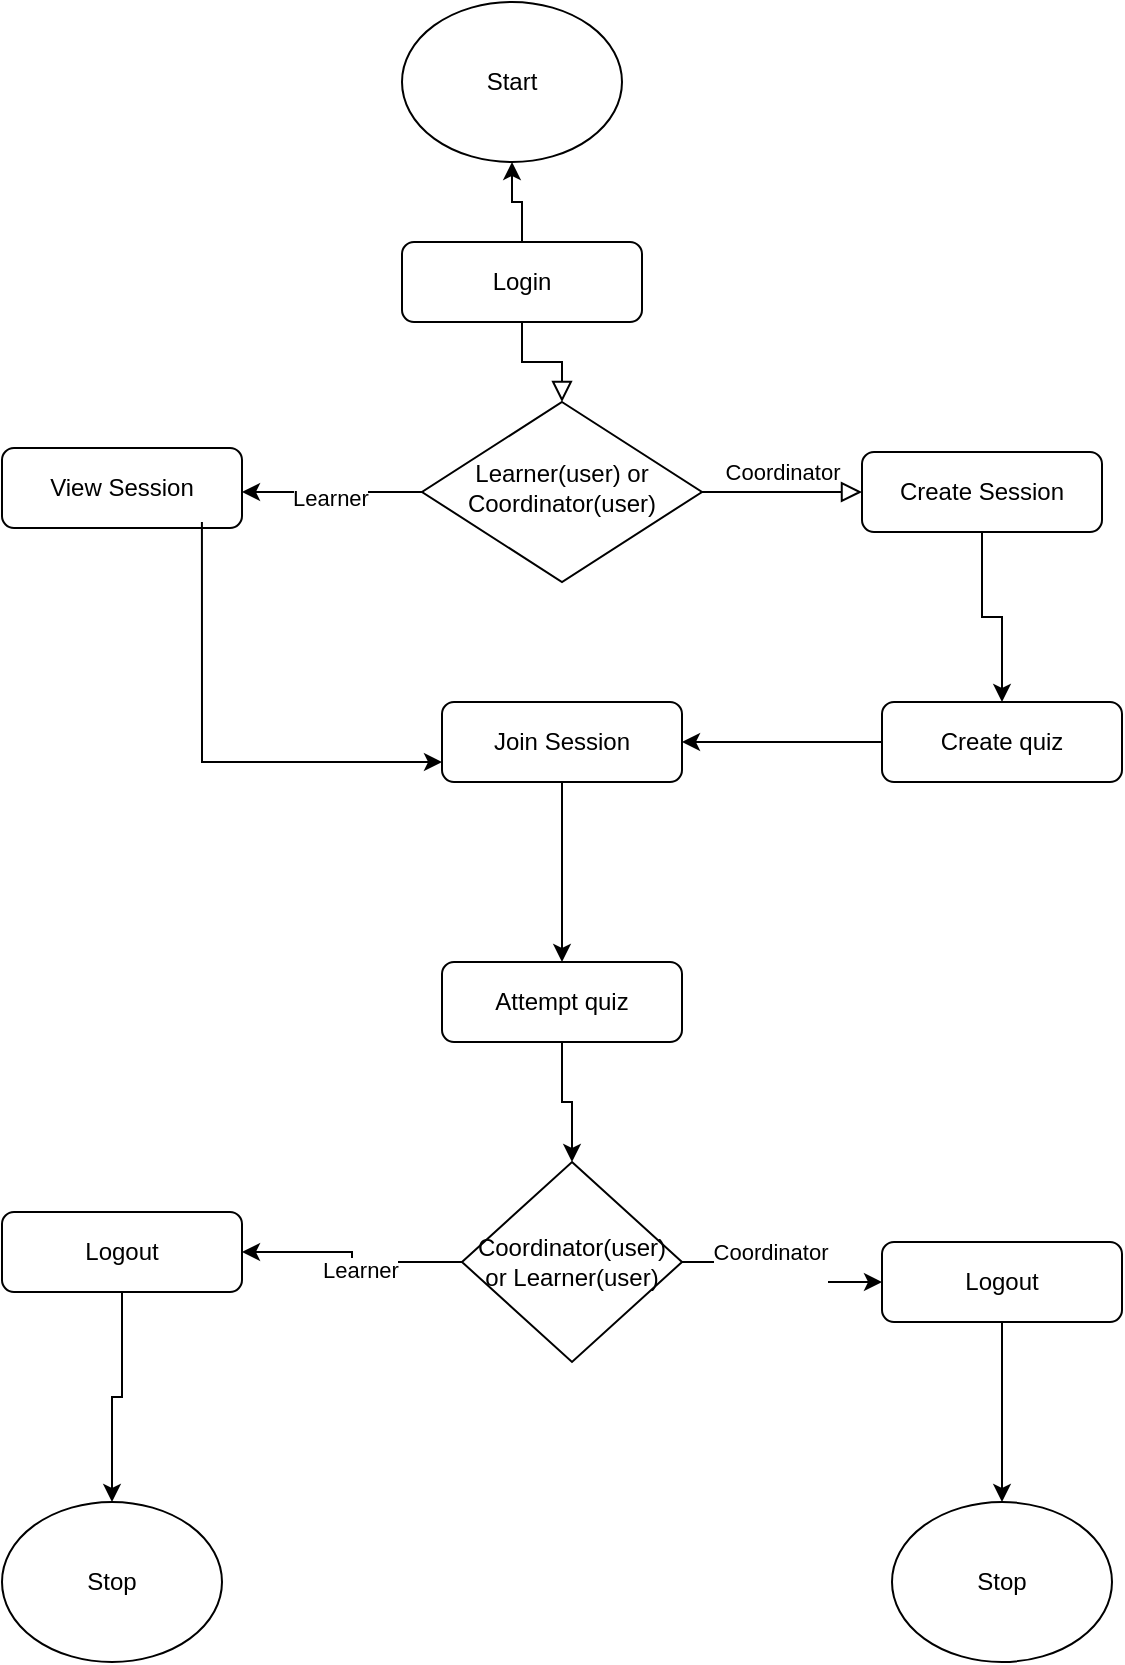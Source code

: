 <mxfile version="26.1.3">
  <diagram id="C5RBs43oDa-KdzZeNtuy" name="Page-1">
    <mxGraphModel dx="2261" dy="1915" grid="1" gridSize="10" guides="1" tooltips="1" connect="1" arrows="1" fold="1" page="1" pageScale="1" pageWidth="827" pageHeight="1169" math="0" shadow="0">
      <root>
        <mxCell id="WIyWlLk6GJQsqaUBKTNV-0" />
        <mxCell id="WIyWlLk6GJQsqaUBKTNV-1" parent="WIyWlLk6GJQsqaUBKTNV-0" />
        <mxCell id="WIyWlLk6GJQsqaUBKTNV-2" value="" style="rounded=0;html=1;jettySize=auto;orthogonalLoop=1;fontSize=11;endArrow=block;endFill=0;endSize=8;strokeWidth=1;shadow=0;labelBackgroundColor=none;edgeStyle=orthogonalEdgeStyle;" parent="WIyWlLk6GJQsqaUBKTNV-1" source="WIyWlLk6GJQsqaUBKTNV-3" target="WIyWlLk6GJQsqaUBKTNV-6" edge="1">
          <mxGeometry relative="1" as="geometry" />
        </mxCell>
        <mxCell id="lT7oYozXcIv4g_rqFi_x-1" style="edgeStyle=orthogonalEdgeStyle;rounded=0;orthogonalLoop=1;jettySize=auto;html=1;exitX=0.5;exitY=0;exitDx=0;exitDy=0;entryX=0.5;entryY=1;entryDx=0;entryDy=0;" edge="1" parent="WIyWlLk6GJQsqaUBKTNV-1" source="WIyWlLk6GJQsqaUBKTNV-3" target="lT7oYozXcIv4g_rqFi_x-0">
          <mxGeometry relative="1" as="geometry" />
        </mxCell>
        <mxCell id="WIyWlLk6GJQsqaUBKTNV-3" value="Login" style="rounded=1;whiteSpace=wrap;html=1;fontSize=12;glass=0;strokeWidth=1;shadow=0;" parent="WIyWlLk6GJQsqaUBKTNV-1" vertex="1">
          <mxGeometry x="160" y="80" width="120" height="40" as="geometry" />
        </mxCell>
        <mxCell id="WIyWlLk6GJQsqaUBKTNV-5" value="Coordinator" style="edgeStyle=orthogonalEdgeStyle;rounded=0;html=1;jettySize=auto;orthogonalLoop=1;fontSize=11;endArrow=block;endFill=0;endSize=8;strokeWidth=1;shadow=0;labelBackgroundColor=none;" parent="WIyWlLk6GJQsqaUBKTNV-1" source="WIyWlLk6GJQsqaUBKTNV-6" target="WIyWlLk6GJQsqaUBKTNV-7" edge="1">
          <mxGeometry y="10" relative="1" as="geometry">
            <mxPoint as="offset" />
          </mxGeometry>
        </mxCell>
        <mxCell id="lT7oYozXcIv4g_rqFi_x-3" value="" style="edgeStyle=orthogonalEdgeStyle;rounded=0;orthogonalLoop=1;jettySize=auto;html=1;" edge="1" parent="WIyWlLk6GJQsqaUBKTNV-1" source="WIyWlLk6GJQsqaUBKTNV-6">
          <mxGeometry relative="1" as="geometry">
            <mxPoint x="80" y="205" as="targetPoint" />
          </mxGeometry>
        </mxCell>
        <mxCell id="lT7oYozXcIv4g_rqFi_x-8" value="Learner" style="edgeLabel;html=1;align=center;verticalAlign=middle;resizable=0;points=[];" vertex="1" connectable="0" parent="lT7oYozXcIv4g_rqFi_x-3">
          <mxGeometry x="0.038" y="2" relative="1" as="geometry">
            <mxPoint as="offset" />
          </mxGeometry>
        </mxCell>
        <mxCell id="WIyWlLk6GJQsqaUBKTNV-6" value="Learner(user) or Coordinator(user)" style="rhombus;whiteSpace=wrap;html=1;shadow=0;fontFamily=Helvetica;fontSize=12;align=center;strokeWidth=1;spacing=6;spacingTop=-4;" parent="WIyWlLk6GJQsqaUBKTNV-1" vertex="1">
          <mxGeometry x="170" y="160" width="140" height="90" as="geometry" />
        </mxCell>
        <mxCell id="lT7oYozXcIv4g_rqFi_x-10" value="" style="edgeStyle=orthogonalEdgeStyle;rounded=0;orthogonalLoop=1;jettySize=auto;html=1;" edge="1" parent="WIyWlLk6GJQsqaUBKTNV-1" source="WIyWlLk6GJQsqaUBKTNV-7" target="WIyWlLk6GJQsqaUBKTNV-12">
          <mxGeometry relative="1" as="geometry" />
        </mxCell>
        <mxCell id="WIyWlLk6GJQsqaUBKTNV-7" value="Create Session" style="rounded=1;whiteSpace=wrap;html=1;fontSize=12;glass=0;strokeWidth=1;shadow=0;" parent="WIyWlLk6GJQsqaUBKTNV-1" vertex="1">
          <mxGeometry x="390" y="185" width="120" height="40" as="geometry" />
        </mxCell>
        <mxCell id="lT7oYozXcIv4g_rqFi_x-16" style="edgeStyle=orthogonalEdgeStyle;rounded=0;orthogonalLoop=1;jettySize=auto;html=1;exitX=0.5;exitY=1;exitDx=0;exitDy=0;" edge="1" parent="WIyWlLk6GJQsqaUBKTNV-1" source="WIyWlLk6GJQsqaUBKTNV-11" target="lT7oYozXcIv4g_rqFi_x-15">
          <mxGeometry relative="1" as="geometry" />
        </mxCell>
        <mxCell id="WIyWlLk6GJQsqaUBKTNV-11" value="Join Session" style="rounded=1;whiteSpace=wrap;html=1;fontSize=12;glass=0;strokeWidth=1;shadow=0;" parent="WIyWlLk6GJQsqaUBKTNV-1" vertex="1">
          <mxGeometry x="180" y="310" width="120" height="40" as="geometry" />
        </mxCell>
        <mxCell id="lT7oYozXcIv4g_rqFi_x-14" style="edgeStyle=orthogonalEdgeStyle;rounded=0;orthogonalLoop=1;jettySize=auto;html=1;exitX=0;exitY=0.5;exitDx=0;exitDy=0;entryX=1;entryY=0.5;entryDx=0;entryDy=0;" edge="1" parent="WIyWlLk6GJQsqaUBKTNV-1" source="WIyWlLk6GJQsqaUBKTNV-12" target="WIyWlLk6GJQsqaUBKTNV-11">
          <mxGeometry relative="1" as="geometry" />
        </mxCell>
        <mxCell id="WIyWlLk6GJQsqaUBKTNV-12" value="Create quiz" style="rounded=1;whiteSpace=wrap;html=1;fontSize=12;glass=0;strokeWidth=1;shadow=0;" parent="WIyWlLk6GJQsqaUBKTNV-1" vertex="1">
          <mxGeometry x="400" y="310" width="120" height="40" as="geometry" />
        </mxCell>
        <mxCell id="lT7oYozXcIv4g_rqFi_x-0" value="Start" style="ellipse;whiteSpace=wrap;html=1;" vertex="1" parent="WIyWlLk6GJQsqaUBKTNV-1">
          <mxGeometry x="160" y="-40" width="110" height="80" as="geometry" />
        </mxCell>
        <mxCell id="lT7oYozXcIv4g_rqFi_x-6" value="View Session" style="rounded=1;whiteSpace=wrap;html=1;fontSize=12;glass=0;strokeWidth=1;shadow=0;" vertex="1" parent="WIyWlLk6GJQsqaUBKTNV-1">
          <mxGeometry x="-40" y="183" width="120" height="40" as="geometry" />
        </mxCell>
        <mxCell id="lT7oYozXcIv4g_rqFi_x-11" value="" style="endArrow=classic;html=1;rounded=0;entryX=0;entryY=0.75;entryDx=0;entryDy=0;exitX=0.833;exitY=0.925;exitDx=0;exitDy=0;exitPerimeter=0;" edge="1" parent="WIyWlLk6GJQsqaUBKTNV-1" source="lT7oYozXcIv4g_rqFi_x-6" target="WIyWlLk6GJQsqaUBKTNV-11">
          <mxGeometry width="50" height="50" relative="1" as="geometry">
            <mxPoint y="340" as="sourcePoint" />
            <mxPoint x="110" y="295" as="targetPoint" />
            <Array as="points">
              <mxPoint x="60" y="340" />
            </Array>
          </mxGeometry>
        </mxCell>
        <mxCell id="lT7oYozXcIv4g_rqFi_x-18" style="edgeStyle=orthogonalEdgeStyle;rounded=0;orthogonalLoop=1;jettySize=auto;html=1;exitX=0.5;exitY=1;exitDx=0;exitDy=0;entryX=0.5;entryY=0;entryDx=0;entryDy=0;" edge="1" parent="WIyWlLk6GJQsqaUBKTNV-1" source="lT7oYozXcIv4g_rqFi_x-15" target="lT7oYozXcIv4g_rqFi_x-17">
          <mxGeometry relative="1" as="geometry" />
        </mxCell>
        <mxCell id="lT7oYozXcIv4g_rqFi_x-15" value="Attempt quiz" style="rounded=1;whiteSpace=wrap;html=1;fontSize=12;glass=0;strokeWidth=1;shadow=0;" vertex="1" parent="WIyWlLk6GJQsqaUBKTNV-1">
          <mxGeometry x="180" y="440" width="120" height="40" as="geometry" />
        </mxCell>
        <mxCell id="lT7oYozXcIv4g_rqFi_x-20" style="edgeStyle=orthogonalEdgeStyle;rounded=0;orthogonalLoop=1;jettySize=auto;html=1;exitX=1;exitY=0.5;exitDx=0;exitDy=0;entryX=0;entryY=0.5;entryDx=0;entryDy=0;" edge="1" parent="WIyWlLk6GJQsqaUBKTNV-1" source="lT7oYozXcIv4g_rqFi_x-17" target="lT7oYozXcIv4g_rqFi_x-19">
          <mxGeometry relative="1" as="geometry" />
        </mxCell>
        <mxCell id="lT7oYozXcIv4g_rqFi_x-29" value="Coordinator&lt;div&gt;&lt;br&gt;&lt;/div&gt;" style="edgeLabel;html=1;align=center;verticalAlign=middle;resizable=0;points=[];" vertex="1" connectable="0" parent="lT7oYozXcIv4g_rqFi_x-20">
          <mxGeometry x="-0.2" y="-2" relative="1" as="geometry">
            <mxPoint as="offset" />
          </mxGeometry>
        </mxCell>
        <mxCell id="lT7oYozXcIv4g_rqFi_x-25" style="edgeStyle=orthogonalEdgeStyle;rounded=0;orthogonalLoop=1;jettySize=auto;html=1;" edge="1" parent="WIyWlLk6GJQsqaUBKTNV-1" source="lT7oYozXcIv4g_rqFi_x-17" target="lT7oYozXcIv4g_rqFi_x-23">
          <mxGeometry relative="1" as="geometry" />
        </mxCell>
        <mxCell id="lT7oYozXcIv4g_rqFi_x-28" value="Learner" style="edgeLabel;html=1;align=center;verticalAlign=middle;resizable=0;points=[];" vertex="1" connectable="0" parent="lT7oYozXcIv4g_rqFi_x-25">
          <mxGeometry x="-0.113" y="4" relative="1" as="geometry">
            <mxPoint as="offset" />
          </mxGeometry>
        </mxCell>
        <mxCell id="lT7oYozXcIv4g_rqFi_x-17" value="Coordinator(user) or Learner(user)" style="rhombus;whiteSpace=wrap;html=1;" vertex="1" parent="WIyWlLk6GJQsqaUBKTNV-1">
          <mxGeometry x="190" y="540" width="110" height="100" as="geometry" />
        </mxCell>
        <mxCell id="lT7oYozXcIv4g_rqFi_x-22" style="edgeStyle=orthogonalEdgeStyle;rounded=0;orthogonalLoop=1;jettySize=auto;html=1;" edge="1" parent="WIyWlLk6GJQsqaUBKTNV-1" source="lT7oYozXcIv4g_rqFi_x-19" target="lT7oYozXcIv4g_rqFi_x-21">
          <mxGeometry relative="1" as="geometry" />
        </mxCell>
        <mxCell id="lT7oYozXcIv4g_rqFi_x-19" value="Logout" style="rounded=1;whiteSpace=wrap;html=1;fontSize=12;glass=0;strokeWidth=1;shadow=0;" vertex="1" parent="WIyWlLk6GJQsqaUBKTNV-1">
          <mxGeometry x="400" y="580" width="120" height="40" as="geometry" />
        </mxCell>
        <mxCell id="lT7oYozXcIv4g_rqFi_x-21" value="Stop" style="ellipse;whiteSpace=wrap;html=1;" vertex="1" parent="WIyWlLk6GJQsqaUBKTNV-1">
          <mxGeometry x="405" y="710" width="110" height="80" as="geometry" />
        </mxCell>
        <mxCell id="lT7oYozXcIv4g_rqFi_x-27" style="edgeStyle=orthogonalEdgeStyle;rounded=0;orthogonalLoop=1;jettySize=auto;html=1;" edge="1" parent="WIyWlLk6GJQsqaUBKTNV-1" source="lT7oYozXcIv4g_rqFi_x-23" target="lT7oYozXcIv4g_rqFi_x-26">
          <mxGeometry relative="1" as="geometry" />
        </mxCell>
        <mxCell id="lT7oYozXcIv4g_rqFi_x-23" value="Logout" style="rounded=1;whiteSpace=wrap;html=1;fontSize=12;glass=0;strokeWidth=1;shadow=0;" vertex="1" parent="WIyWlLk6GJQsqaUBKTNV-1">
          <mxGeometry x="-40" y="565" width="120" height="40" as="geometry" />
        </mxCell>
        <mxCell id="lT7oYozXcIv4g_rqFi_x-26" value="Stop" style="ellipse;whiteSpace=wrap;html=1;" vertex="1" parent="WIyWlLk6GJQsqaUBKTNV-1">
          <mxGeometry x="-40" y="710" width="110" height="80" as="geometry" />
        </mxCell>
      </root>
    </mxGraphModel>
  </diagram>
</mxfile>
